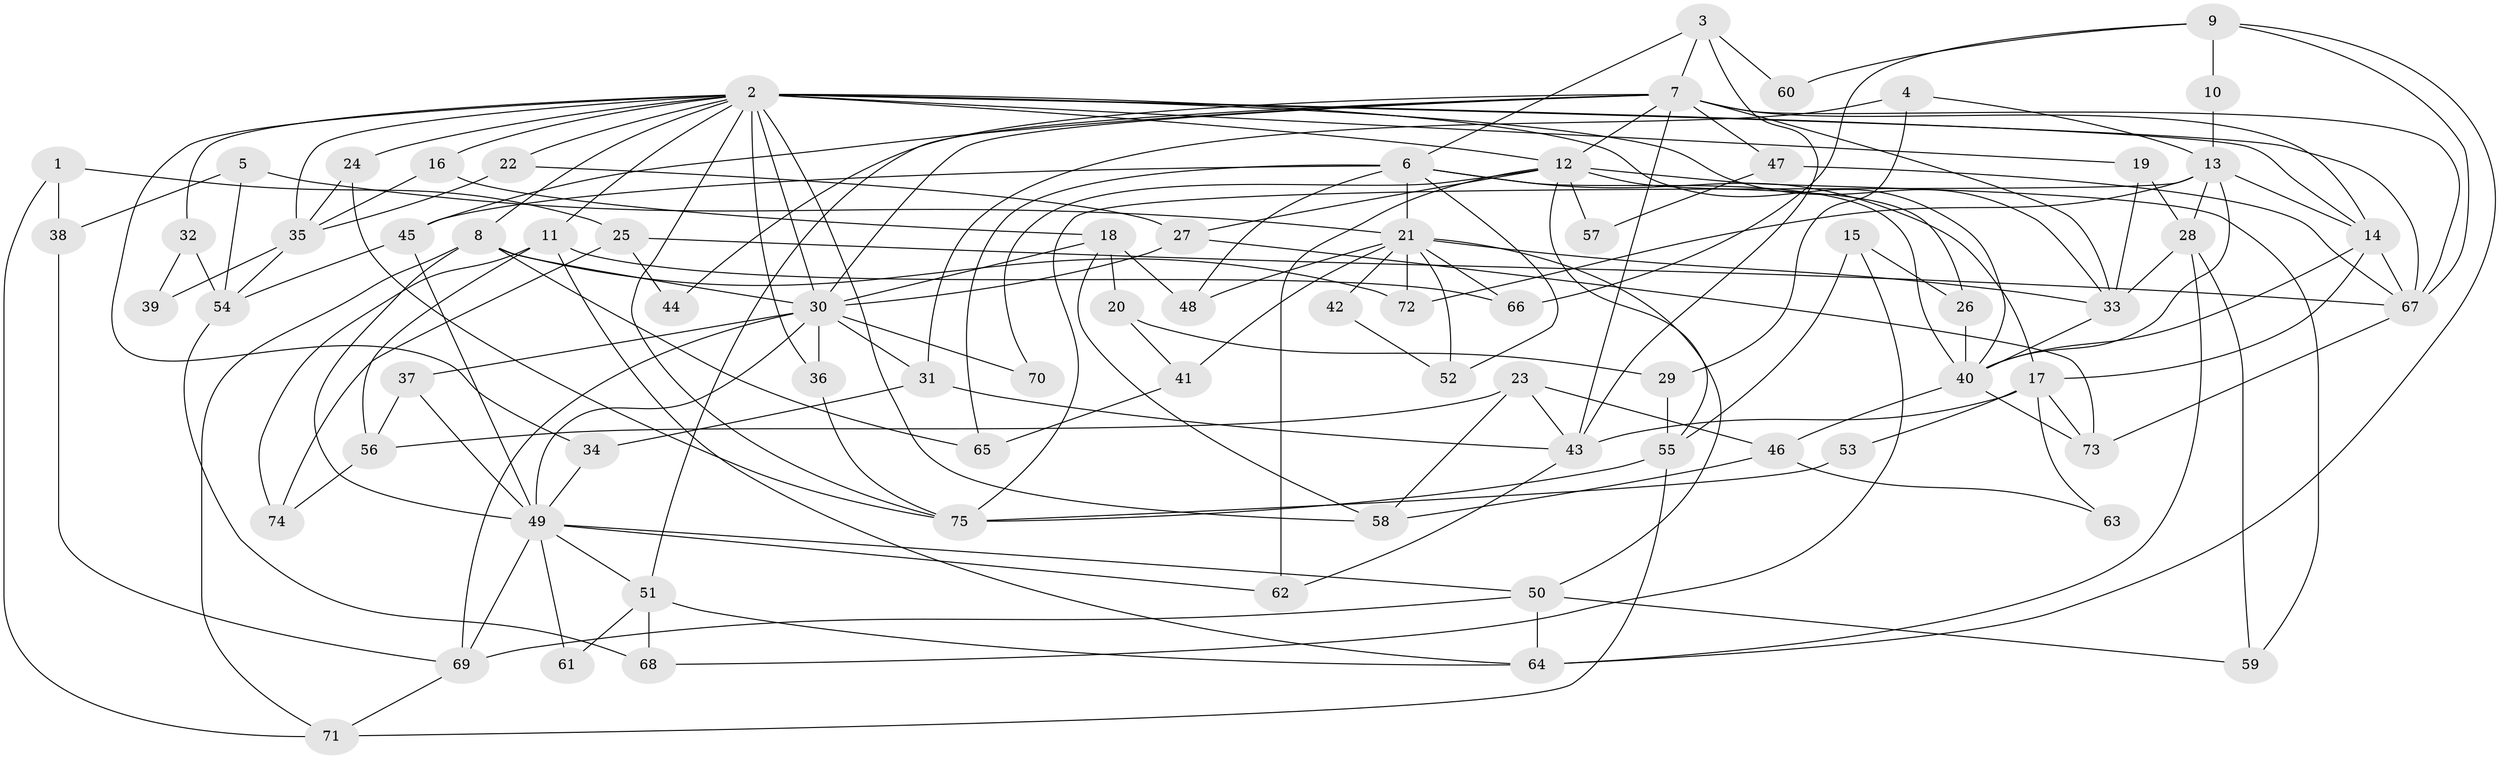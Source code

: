 // original degree distribution, {3: 0.3364485981308411, 4: 0.22429906542056074, 5: 0.17757009345794392, 6: 0.07476635514018691, 7: 0.06542056074766354, 2: 0.11214953271028037, 8: 0.009345794392523364}
// Generated by graph-tools (version 1.1) at 2025/51/03/04/25 22:51:22]
// undirected, 75 vertices, 168 edges
graph export_dot {
  node [color=gray90,style=filled];
  1;
  2;
  3;
  4;
  5;
  6;
  7;
  8;
  9;
  10;
  11;
  12;
  13;
  14;
  15;
  16;
  17;
  18;
  19;
  20;
  21;
  22;
  23;
  24;
  25;
  26;
  27;
  28;
  29;
  30;
  31;
  32;
  33;
  34;
  35;
  36;
  37;
  38;
  39;
  40;
  41;
  42;
  43;
  44;
  45;
  46;
  47;
  48;
  49;
  50;
  51;
  52;
  53;
  54;
  55;
  56;
  57;
  58;
  59;
  60;
  61;
  62;
  63;
  64;
  65;
  66;
  67;
  68;
  69;
  70;
  71;
  72;
  73;
  74;
  75;
  1 -- 25 [weight=1.0];
  1 -- 38 [weight=1.0];
  1 -- 71 [weight=1.0];
  2 -- 8 [weight=1.0];
  2 -- 11 [weight=1.0];
  2 -- 12 [weight=1.0];
  2 -- 14 [weight=1.0];
  2 -- 16 [weight=1.0];
  2 -- 19 [weight=1.0];
  2 -- 22 [weight=1.0];
  2 -- 24 [weight=1.0];
  2 -- 30 [weight=1.0];
  2 -- 32 [weight=1.0];
  2 -- 33 [weight=1.0];
  2 -- 34 [weight=1.0];
  2 -- 35 [weight=1.0];
  2 -- 36 [weight=2.0];
  2 -- 40 [weight=3.0];
  2 -- 58 [weight=1.0];
  2 -- 67 [weight=1.0];
  2 -- 75 [weight=1.0];
  3 -- 6 [weight=1.0];
  3 -- 7 [weight=1.0];
  3 -- 43 [weight=1.0];
  3 -- 60 [weight=1.0];
  4 -- 13 [weight=1.0];
  4 -- 29 [weight=1.0];
  4 -- 31 [weight=1.0];
  5 -- 21 [weight=2.0];
  5 -- 38 [weight=1.0];
  5 -- 54 [weight=1.0];
  6 -- 17 [weight=1.0];
  6 -- 21 [weight=2.0];
  6 -- 40 [weight=1.0];
  6 -- 45 [weight=1.0];
  6 -- 48 [weight=1.0];
  6 -- 52 [weight=1.0];
  6 -- 65 [weight=1.0];
  7 -- 12 [weight=2.0];
  7 -- 14 [weight=1.0];
  7 -- 30 [weight=1.0];
  7 -- 33 [weight=1.0];
  7 -- 43 [weight=1.0];
  7 -- 44 [weight=1.0];
  7 -- 45 [weight=1.0];
  7 -- 47 [weight=1.0];
  7 -- 51 [weight=1.0];
  7 -- 67 [weight=1.0];
  8 -- 30 [weight=1.0];
  8 -- 49 [weight=1.0];
  8 -- 65 [weight=1.0];
  8 -- 71 [weight=1.0];
  8 -- 72 [weight=1.0];
  9 -- 10 [weight=1.0];
  9 -- 60 [weight=1.0];
  9 -- 64 [weight=1.0];
  9 -- 66 [weight=1.0];
  9 -- 67 [weight=1.0];
  10 -- 13 [weight=1.0];
  11 -- 56 [weight=1.0];
  11 -- 64 [weight=1.0];
  11 -- 66 [weight=1.0];
  11 -- 74 [weight=1.0];
  12 -- 26 [weight=1.0];
  12 -- 27 [weight=1.0];
  12 -- 55 [weight=1.0];
  12 -- 57 [weight=1.0];
  12 -- 59 [weight=1.0];
  12 -- 62 [weight=1.0];
  12 -- 70 [weight=1.0];
  13 -- 14 [weight=1.0];
  13 -- 28 [weight=1.0];
  13 -- 40 [weight=1.0];
  13 -- 72 [weight=1.0];
  13 -- 75 [weight=1.0];
  14 -- 17 [weight=1.0];
  14 -- 40 [weight=1.0];
  14 -- 67 [weight=1.0];
  15 -- 26 [weight=1.0];
  15 -- 55 [weight=1.0];
  15 -- 68 [weight=1.0];
  16 -- 18 [weight=1.0];
  16 -- 35 [weight=1.0];
  17 -- 43 [weight=1.0];
  17 -- 53 [weight=1.0];
  17 -- 63 [weight=1.0];
  17 -- 73 [weight=1.0];
  18 -- 20 [weight=1.0];
  18 -- 30 [weight=1.0];
  18 -- 48 [weight=1.0];
  18 -- 58 [weight=1.0];
  19 -- 28 [weight=1.0];
  19 -- 33 [weight=1.0];
  20 -- 29 [weight=1.0];
  20 -- 41 [weight=1.0];
  21 -- 33 [weight=1.0];
  21 -- 41 [weight=1.0];
  21 -- 42 [weight=1.0];
  21 -- 48 [weight=1.0];
  21 -- 50 [weight=1.0];
  21 -- 52 [weight=1.0];
  21 -- 66 [weight=1.0];
  21 -- 72 [weight=1.0];
  22 -- 27 [weight=1.0];
  22 -- 35 [weight=1.0];
  23 -- 43 [weight=1.0];
  23 -- 46 [weight=1.0];
  23 -- 56 [weight=1.0];
  23 -- 58 [weight=1.0];
  24 -- 35 [weight=1.0];
  24 -- 75 [weight=1.0];
  25 -- 44 [weight=1.0];
  25 -- 67 [weight=1.0];
  25 -- 74 [weight=1.0];
  26 -- 40 [weight=1.0];
  27 -- 30 [weight=1.0];
  27 -- 73 [weight=1.0];
  28 -- 33 [weight=1.0];
  28 -- 59 [weight=1.0];
  28 -- 64 [weight=1.0];
  29 -- 55 [weight=1.0];
  30 -- 31 [weight=1.0];
  30 -- 36 [weight=1.0];
  30 -- 37 [weight=2.0];
  30 -- 49 [weight=1.0];
  30 -- 69 [weight=1.0];
  30 -- 70 [weight=1.0];
  31 -- 34 [weight=1.0];
  31 -- 43 [weight=1.0];
  32 -- 39 [weight=1.0];
  32 -- 54 [weight=1.0];
  33 -- 40 [weight=1.0];
  34 -- 49 [weight=1.0];
  35 -- 39 [weight=1.0];
  35 -- 54 [weight=1.0];
  36 -- 75 [weight=1.0];
  37 -- 49 [weight=1.0];
  37 -- 56 [weight=1.0];
  38 -- 69 [weight=1.0];
  40 -- 46 [weight=1.0];
  40 -- 73 [weight=1.0];
  41 -- 65 [weight=1.0];
  42 -- 52 [weight=1.0];
  43 -- 62 [weight=1.0];
  45 -- 49 [weight=1.0];
  45 -- 54 [weight=1.0];
  46 -- 58 [weight=1.0];
  46 -- 63 [weight=1.0];
  47 -- 57 [weight=1.0];
  47 -- 67 [weight=1.0];
  49 -- 50 [weight=1.0];
  49 -- 51 [weight=1.0];
  49 -- 61 [weight=1.0];
  49 -- 62 [weight=1.0];
  49 -- 69 [weight=1.0];
  50 -- 59 [weight=1.0];
  50 -- 64 [weight=1.0];
  50 -- 69 [weight=1.0];
  51 -- 61 [weight=1.0];
  51 -- 64 [weight=1.0];
  51 -- 68 [weight=1.0];
  53 -- 75 [weight=1.0];
  54 -- 68 [weight=1.0];
  55 -- 71 [weight=1.0];
  55 -- 75 [weight=1.0];
  56 -- 74 [weight=1.0];
  67 -- 73 [weight=1.0];
  69 -- 71 [weight=1.0];
}
